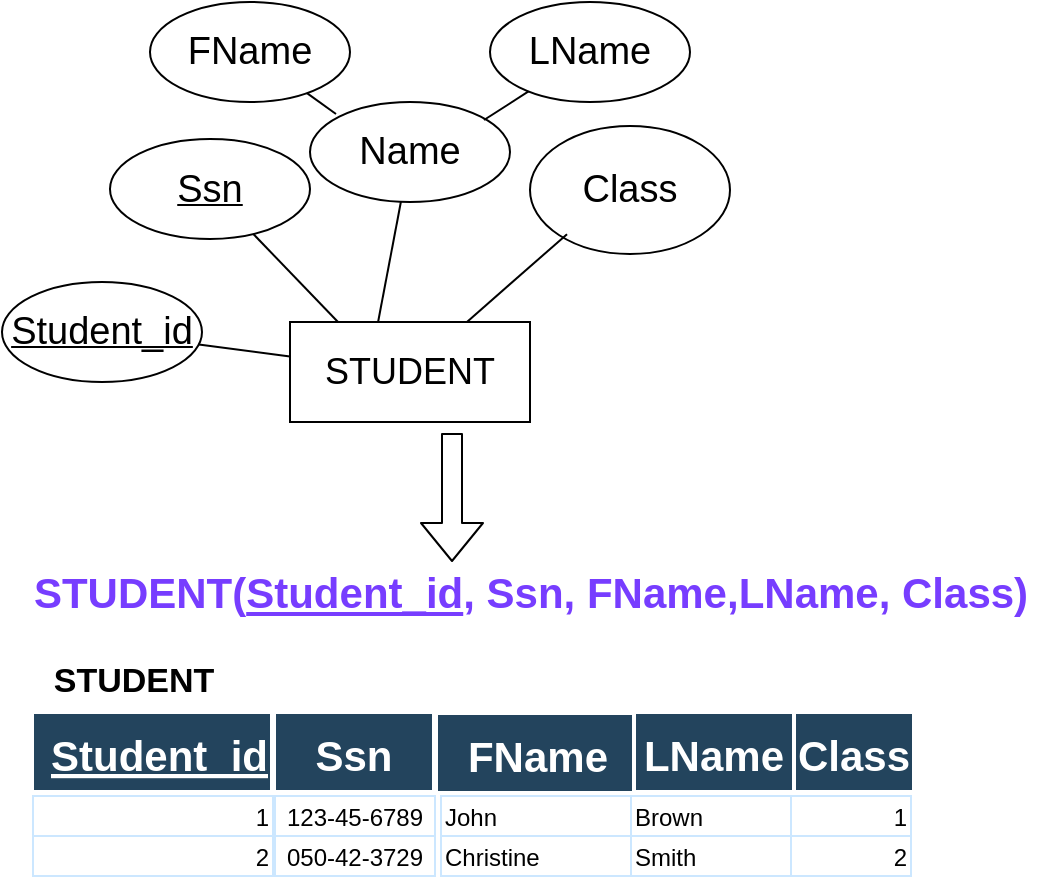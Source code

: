 <mxfile version="12.2.2" type="device" pages="1"><diagram name="Page-1" id="8378b5f6-a2b2-b727-a746-972ab9d02e00"><mxGraphModel dx="1092" dy="989" grid="1" gridSize="10" guides="1" tooltips="1" connect="0" arrows="1" fold="1" page="1" pageScale="1.5" pageWidth="1169" pageHeight="827" background="#ffffff" math="0" shadow="0"><root><mxCell id="0"/><mxCell id="1" parent="0"/><mxCell id="Bgtsf4OjMMmjHKAjZwyr-95" value="Class" style="ellipse;whiteSpace=wrap;html=1;fontSize=19;" parent="1" vertex="1"><mxGeometry x="349" y="82" width="100" height="64" as="geometry"/></mxCell><mxCell id="Bgtsf4OjMMmjHKAjZwyr-96" value="Ssn" style="ellipse;whiteSpace=wrap;html=1;fontSize=19;fontStyle=4" parent="1" vertex="1"><mxGeometry x="139" y="88.5" width="100" height="50" as="geometry"/></mxCell><mxCell id="Bgtsf4OjMMmjHKAjZwyr-99" value="" style="endArrow=none;html=1;fontSize=19;" parent="1" source="Bgtsf4OjMMmjHKAjZwyr-102" edge="1"><mxGeometry width="50" height="50" relative="1" as="geometry"><mxPoint x="352.143" y="142.649" as="sourcePoint"/><mxPoint x="367.503" y="136.072" as="targetPoint"/></mxGeometry></mxCell><mxCell id="Bgtsf4OjMMmjHKAjZwyr-100" value="" style="endArrow=none;html=1;fontSize=19;exitX=0.2;exitY=0;exitDx=0;exitDy=0;exitPerimeter=0;" parent="1" source="Bgtsf4OjMMmjHKAjZwyr-102" target="Bgtsf4OjMMmjHKAjZwyr-96" edge="1"><mxGeometry width="50" height="50" relative="1" as="geometry"><mxPoint x="325.882" y="154.235" as="sourcePoint"/><mxPoint x="438.765" y="155.522" as="targetPoint"/></mxGeometry></mxCell><mxCell id="Bgtsf4OjMMmjHKAjZwyr-102" value="STUDENT" style="rounded=0;whiteSpace=wrap;html=1;fontSize=18;" parent="1" vertex="1"><mxGeometry x="229" y="180" width="120" height="50" as="geometry"/></mxCell><mxCell id="oaWZ9VQnobrG9rF-_kUH-75" value="Name" style="ellipse;whiteSpace=wrap;html=1;fontSize=19;" parent="1" vertex="1"><mxGeometry x="239" y="70" width="100" height="50" as="geometry"/></mxCell><mxCell id="oaWZ9VQnobrG9rF-_kUH-76" value="" style="endArrow=none;html=1;fontSize=19;exitX=0.367;exitY=0;exitDx=0;exitDy=0;exitPerimeter=0;" parent="1" source="Bgtsf4OjMMmjHKAjZwyr-102" target="oaWZ9VQnobrG9rF-_kUH-75" edge="1"><mxGeometry width="50" height="50" relative="1" as="geometry"><mxPoint x="263" y="203.5" as="sourcePoint"/><mxPoint x="448.765" y="165.522" as="targetPoint"/></mxGeometry></mxCell><mxCell id="K9ySdh9S0gaNSzd6LlQT-3" value="John " style="align=left;strokeColor=#CCE7FF;" parent="1" vertex="1"><mxGeometry x="304.5" y="417" width="100" height="20" as="geometry"/></mxCell><mxCell id="K9ySdh9S0gaNSzd6LlQT-4" value="Christine" style="align=left;strokeColor=#CCE7FF;" parent="1" vertex="1"><mxGeometry x="304.5" y="437" width="100" height="20" as="geometry"/></mxCell><mxCell id="K9ySdh9S0gaNSzd6LlQT-6" value="FName" style="fillColor=#23445D;strokeColor=#FFFFFF;strokeWidth=2;fontColor=#FFFFFF;fontStyle=1;fontSize=21;" parent="1" vertex="1"><mxGeometry x="302" y="375.5" width="102" height="40" as="geometry"/></mxCell><mxCell id="K9ySdh9S0gaNSzd6LlQT-7" value="Brown" style="fillColor=#ffffff;strokeColor=#CCE7FF;align=left;" parent="1" vertex="1"><mxGeometry x="399.5" y="417" width="80.0" height="20" as="geometry"/></mxCell><mxCell id="K9ySdh9S0gaNSzd6LlQT-8" value="Smith" style="strokeColor=#CCE7FF;align=left;" parent="1" vertex="1"><mxGeometry x="399.5" y="437.0" width="80.0" height="20" as="geometry"/></mxCell><mxCell id="K9ySdh9S0gaNSzd6LlQT-10" value="LName" style="fillColor=#23445D;strokeColor=#FFFFFF;strokeWidth=2;fontColor=#FFFFFF;fontStyle=1;fontSize=21;" parent="1" vertex="1"><mxGeometry x="401" y="375.0" width="80.0" height="40.0" as="geometry"/></mxCell><mxCell id="K9ySdh9S0gaNSzd6LlQT-15" value="STUDENT" style="text;html=1;strokeColor=none;fillColor=none;align=center;verticalAlign=middle;whiteSpace=wrap;rounded=0;strokeWidth=3;fontStyle=1;fontSize=17;" parent="1" vertex="1"><mxGeometry x="131" y="350" width="40" height="20" as="geometry"/></mxCell><mxCell id="K9ySdh9S0gaNSzd6LlQT-22" value="123-45-6789" style="fillColor=none;strokeColor=#CCE7FF;" parent="1" vertex="1"><mxGeometry x="221.5" y="417" width="80.0" height="20" as="geometry"/></mxCell><mxCell id="K9ySdh9S0gaNSzd6LlQT-23" value="050-42-3729" style="fillColor=none;strokeColor=#CCE7FF;" parent="1" vertex="1"><mxGeometry x="221.5" y="437.0" width="80.0" height="20" as="geometry"/></mxCell><mxCell id="K9ySdh9S0gaNSzd6LlQT-25" value="Ssn" style="fillColor=#23445D;strokeColor=#FFFFFF;strokeWidth=2;fontColor=#FFFFFF;fontStyle=1;fontSize=21;" parent="1" vertex="1"><mxGeometry x="221" y="375.0" width="80.0" height="40.0" as="geometry"/></mxCell><mxCell id="K9ySdh9S0gaNSzd6LlQT-29" value="&lt;font color=&quot;#773dff&quot;&gt;STUDENT(&lt;u&gt;Student_id&lt;/u&gt;,&amp;nbsp;&lt;span style=&quot;font-size: 21px&quot;&gt;Ssn&lt;/span&gt;, FName,LName, Class)&lt;/font&gt;" style="text;html=1;strokeColor=none;fillColor=none;align=center;verticalAlign=middle;whiteSpace=wrap;rounded=0;fontSize=21;fontStyle=1" parent="1" vertex="1"><mxGeometry x="89" y="305" width="521" height="20" as="geometry"/></mxCell><mxCell id="K9ySdh9S0gaNSzd6LlQT-31" value="FName" style="ellipse;whiteSpace=wrap;html=1;fontSize=19;" parent="1" vertex="1"><mxGeometry x="159" y="20" width="100" height="50" as="geometry"/></mxCell><mxCell id="K9ySdh9S0gaNSzd6LlQT-32" value="" style="endArrow=none;html=1;fontSize=19;exitX=0.13;exitY=0.12;exitDx=0;exitDy=0;exitPerimeter=0;" parent="1" source="oaWZ9VQnobrG9rF-_kUH-75" target="K9ySdh9S0gaNSzd6LlQT-31" edge="1"><mxGeometry width="50" height="50" relative="1" as="geometry"><mxPoint x="253" y="88.5" as="sourcePoint"/><mxPoint x="438.765" y="50.522" as="targetPoint"/></mxGeometry></mxCell><mxCell id="K9ySdh9S0gaNSzd6LlQT-33" value="LName" style="ellipse;whiteSpace=wrap;html=1;fontSize=19;" parent="1" vertex="1"><mxGeometry x="329" y="20" width="100" height="50" as="geometry"/></mxCell><mxCell id="K9ySdh9S0gaNSzd6LlQT-34" value="" style="endArrow=none;html=1;fontSize=19;exitX=0.87;exitY=0.18;exitDx=0;exitDy=0;exitPerimeter=0;" parent="1" source="oaWZ9VQnobrG9rF-_kUH-75" target="K9ySdh9S0gaNSzd6LlQT-33" edge="1"><mxGeometry width="50" height="50" relative="1" as="geometry"><mxPoint x="382" y="71" as="sourcePoint"/><mxPoint x="568.765" y="45.522" as="targetPoint"/></mxGeometry></mxCell><mxCell id="K9ySdh9S0gaNSzd6LlQT-35" value="1" style="fillColor=#ffffff;strokeColor=#CCE7FF;align=right;" parent="1" vertex="1"><mxGeometry x="479.5" y="417" width="60" height="20" as="geometry"/></mxCell><mxCell id="K9ySdh9S0gaNSzd6LlQT-36" value="2" style="strokeColor=#CCE7FF;align=right;" parent="1" vertex="1"><mxGeometry x="479.5" y="437.0" width="60" height="20" as="geometry"/></mxCell><mxCell id="K9ySdh9S0gaNSzd6LlQT-38" value="Class" style="fillColor=#23445D;strokeColor=#FFFFFF;strokeWidth=2;fontColor=#FFFFFF;fontStyle=1;fontSize=21;" parent="1" vertex="1"><mxGeometry x="481" y="375.0" width="60" height="40.0" as="geometry"/></mxCell><mxCell id="K9ySdh9S0gaNSzd6LlQT-42" value="Student_id" style="ellipse;whiteSpace=wrap;html=1;fontSize=19;fontStyle=4" parent="1" vertex="1"><mxGeometry x="85" y="160" width="100" height="50" as="geometry"/></mxCell><mxCell id="K9ySdh9S0gaNSzd6LlQT-43" value="" style="endArrow=none;html=1;fontSize=19;" parent="1" source="Bgtsf4OjMMmjHKAjZwyr-102" target="K9ySdh9S0gaNSzd6LlQT-42" edge="1"><mxGeometry width="50" height="50" relative="1" as="geometry"><mxPoint x="199" y="265" as="sourcePoint"/><mxPoint x="384.765" y="227.022" as="targetPoint"/></mxGeometry></mxCell><mxCell id="K9ySdh9S0gaNSzd6LlQT-44" value="1" style="fillColor=none;strokeColor=#CCE7FF;align=right;" parent="1" vertex="1"><mxGeometry x="100.5" y="417" width="120" height="20" as="geometry"/></mxCell><mxCell id="K9ySdh9S0gaNSzd6LlQT-45" value="2" style="fillColor=none;strokeColor=#CCE7FF;align=right;" parent="1" vertex="1"><mxGeometry x="100.5" y="437.0" width="120" height="20" as="geometry"/></mxCell><mxCell id="K9ySdh9S0gaNSzd6LlQT-47" value="Student_id" style="fillColor=#23445D;strokeColor=#FFFFFF;strokeWidth=2;fontColor=#FFFFFF;fontStyle=5;fontSize=21;align=right;" parent="1" vertex="1"><mxGeometry x="100" y="375.0" width="120" height="40.0" as="geometry"/></mxCell><mxCell id="kL5cyh1dppnhj0i7J4wN-1" value="" style="shape=flexArrow;endArrow=classic;html=1;" parent="1" edge="1"><mxGeometry width="50" height="50" relative="1" as="geometry"><mxPoint x="310" y="235.5" as="sourcePoint"/><mxPoint x="310" y="300" as="targetPoint"/></mxGeometry></mxCell></root></mxGraphModel></diagram></mxfile>